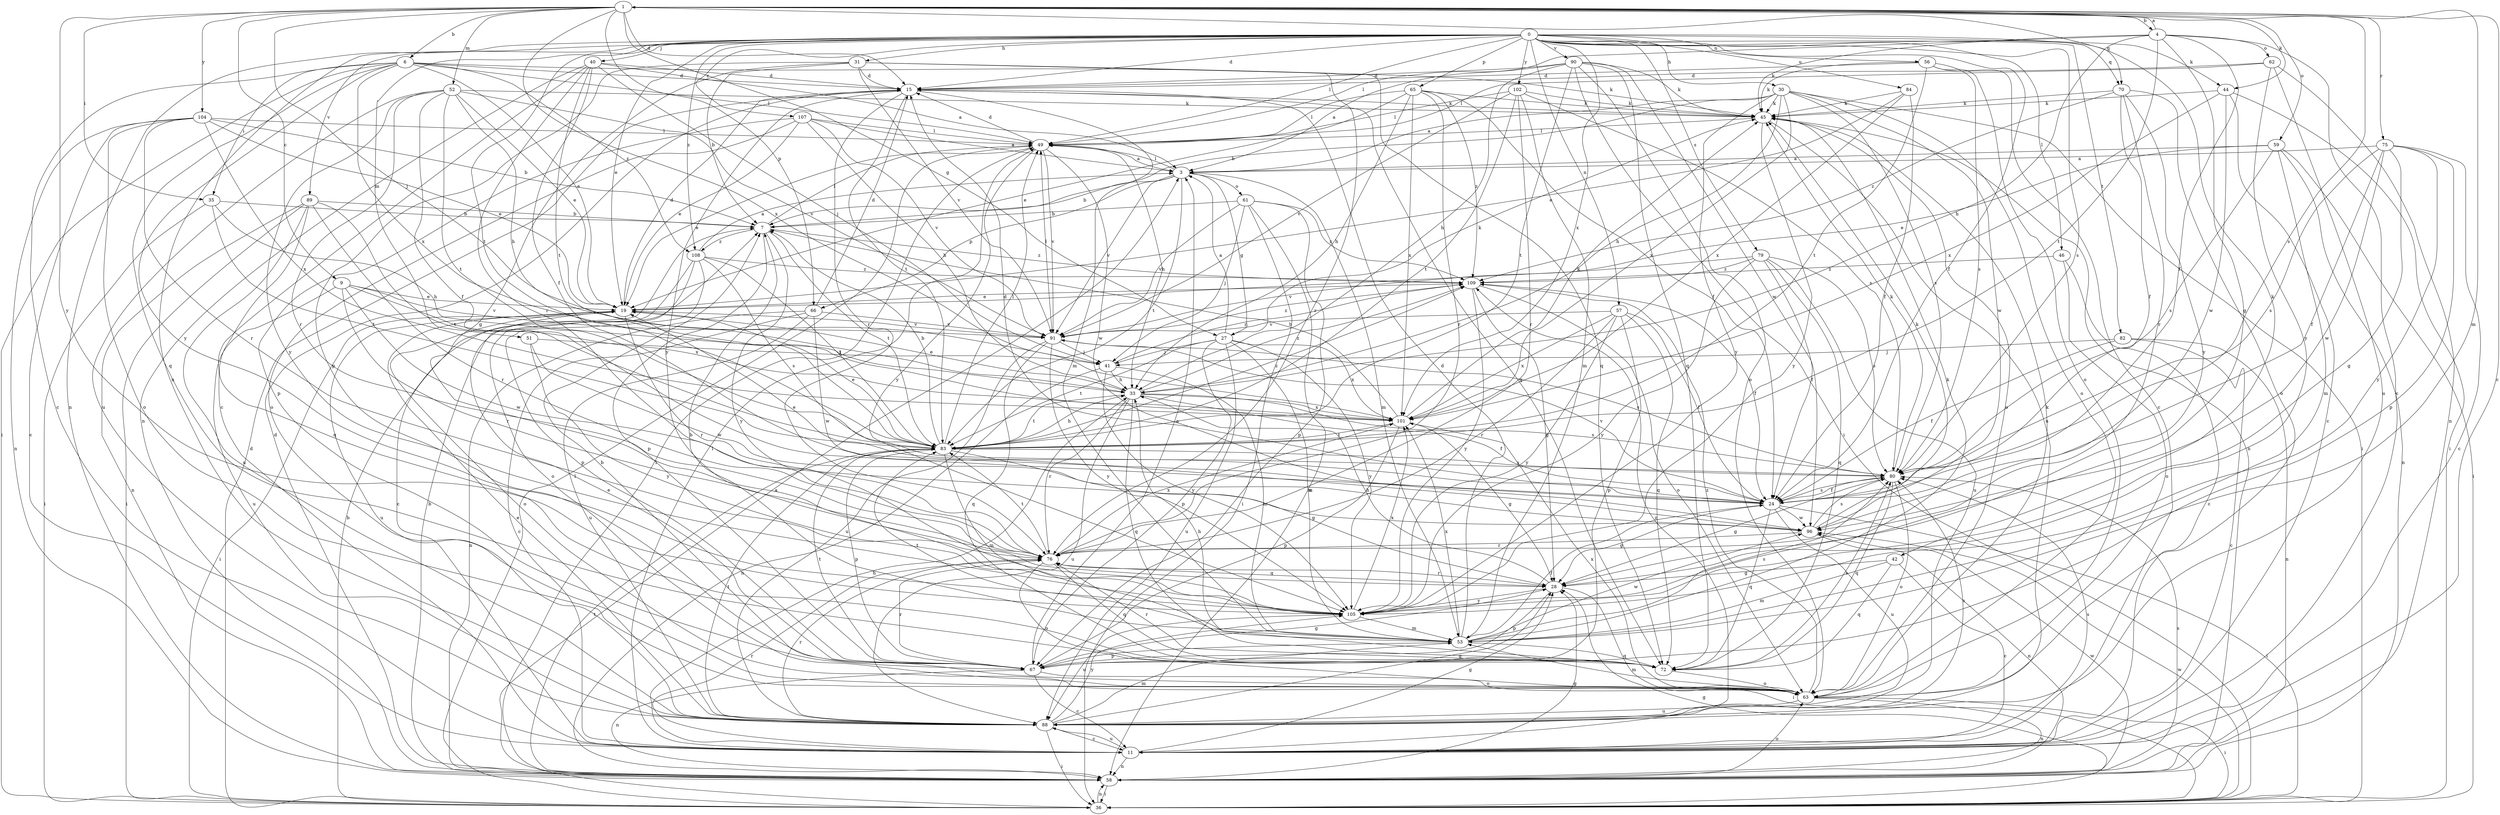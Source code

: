 strict digraph  {
0;
1;
3;
4;
6;
7;
9;
11;
15;
19;
24;
27;
28;
30;
31;
33;
35;
36;
40;
41;
42;
44;
45;
46;
49;
51;
52;
53;
56;
57;
58;
59;
61;
62;
63;
65;
66;
67;
70;
72;
75;
76;
79;
80;
82;
83;
84;
88;
89;
90;
91;
96;
101;
102;
104;
105;
107;
108;
109;
0 -> 15  [label=d];
0 -> 19  [label=e];
0 -> 24  [label=f];
0 -> 30  [label=h];
0 -> 31  [label=h];
0 -> 40  [label=j];
0 -> 42  [label=k];
0 -> 44  [label=k];
0 -> 46  [label=l];
0 -> 49  [label=l];
0 -> 51  [label=m];
0 -> 56  [label=n];
0 -> 57  [label=n];
0 -> 58  [label=n];
0 -> 65  [label=p];
0 -> 70  [label=q];
0 -> 79  [label=s];
0 -> 80  [label=s];
0 -> 82  [label=t];
0 -> 83  [label=t];
0 -> 84  [label=u];
0 -> 88  [label=u];
0 -> 89  [label=v];
0 -> 90  [label=v];
0 -> 101  [label=x];
0 -> 102  [label=y];
0 -> 107  [label=z];
0 -> 108  [label=z];
1 -> 4  [label=b];
1 -> 6  [label=b];
1 -> 9  [label=c];
1 -> 11  [label=c];
1 -> 15  [label=d];
1 -> 27  [label=g];
1 -> 35  [label=i];
1 -> 41  [label=j];
1 -> 44  [label=k];
1 -> 52  [label=m];
1 -> 53  [label=m];
1 -> 59  [label=o];
1 -> 66  [label=p];
1 -> 70  [label=q];
1 -> 75  [label=r];
1 -> 80  [label=s];
1 -> 101  [label=x];
1 -> 104  [label=y];
1 -> 105  [label=y];
3 -> 7  [label=b];
3 -> 27  [label=g];
3 -> 49  [label=l];
3 -> 53  [label=m];
3 -> 61  [label=o];
3 -> 66  [label=p];
3 -> 83  [label=t];
3 -> 91  [label=v];
4 -> 1  [label=a];
4 -> 11  [label=c];
4 -> 24  [label=f];
4 -> 28  [label=g];
4 -> 33  [label=h];
4 -> 45  [label=k];
4 -> 49  [label=l];
4 -> 62  [label=o];
4 -> 83  [label=t];
6 -> 11  [label=c];
6 -> 15  [label=d];
6 -> 19  [label=e];
6 -> 35  [label=i];
6 -> 36  [label=i];
6 -> 45  [label=k];
6 -> 49  [label=l];
6 -> 72  [label=q];
6 -> 101  [label=x];
6 -> 105  [label=y];
6 -> 108  [label=z];
7 -> 49  [label=l];
7 -> 67  [label=p];
7 -> 83  [label=t];
7 -> 105  [label=y];
7 -> 108  [label=z];
7 -> 109  [label=z];
9 -> 19  [label=e];
9 -> 76  [label=r];
9 -> 88  [label=u];
9 -> 91  [label=v];
9 -> 96  [label=w];
9 -> 101  [label=x];
11 -> 28  [label=g];
11 -> 33  [label=h];
11 -> 49  [label=l];
11 -> 58  [label=n];
11 -> 76  [label=r];
11 -> 80  [label=s];
11 -> 88  [label=u];
11 -> 109  [label=z];
15 -> 45  [label=k];
15 -> 53  [label=m];
15 -> 72  [label=q];
15 -> 76  [label=r];
15 -> 83  [label=t];
15 -> 105  [label=y];
19 -> 15  [label=d];
19 -> 36  [label=i];
19 -> 63  [label=o];
19 -> 76  [label=r];
19 -> 88  [label=u];
19 -> 91  [label=v];
24 -> 15  [label=d];
24 -> 19  [label=e];
24 -> 28  [label=g];
24 -> 36  [label=i];
24 -> 72  [label=q];
24 -> 80  [label=s];
24 -> 88  [label=u];
24 -> 91  [label=v];
24 -> 96  [label=w];
27 -> 3  [label=a];
27 -> 41  [label=j];
27 -> 45  [label=k];
27 -> 53  [label=m];
27 -> 67  [label=p];
27 -> 83  [label=t];
27 -> 88  [label=u];
27 -> 101  [label=x];
27 -> 105  [label=y];
28 -> 33  [label=h];
28 -> 36  [label=i];
28 -> 67  [label=p];
28 -> 76  [label=r];
28 -> 105  [label=y];
30 -> 3  [label=a];
30 -> 7  [label=b];
30 -> 33  [label=h];
30 -> 36  [label=i];
30 -> 45  [label=k];
30 -> 63  [label=o];
30 -> 80  [label=s];
30 -> 96  [label=w];
30 -> 101  [label=x];
30 -> 105  [label=y];
31 -> 7  [label=b];
31 -> 15  [label=d];
31 -> 28  [label=g];
31 -> 67  [label=p];
31 -> 72  [label=q];
31 -> 76  [label=r];
31 -> 91  [label=v];
33 -> 19  [label=e];
33 -> 24  [label=f];
33 -> 72  [label=q];
33 -> 76  [label=r];
33 -> 80  [label=s];
33 -> 83  [label=t];
33 -> 88  [label=u];
33 -> 101  [label=x];
33 -> 109  [label=z];
35 -> 7  [label=b];
35 -> 33  [label=h];
35 -> 36  [label=i];
35 -> 83  [label=t];
36 -> 3  [label=a];
36 -> 7  [label=b];
36 -> 15  [label=d];
36 -> 28  [label=g];
36 -> 49  [label=l];
36 -> 58  [label=n];
36 -> 96  [label=w];
40 -> 3  [label=a];
40 -> 11  [label=c];
40 -> 15  [label=d];
40 -> 24  [label=f];
40 -> 41  [label=j];
40 -> 58  [label=n];
40 -> 76  [label=r];
40 -> 83  [label=t];
41 -> 33  [label=h];
41 -> 53  [label=m];
41 -> 58  [label=n];
41 -> 105  [label=y];
41 -> 109  [label=z];
42 -> 11  [label=c];
42 -> 28  [label=g];
42 -> 53  [label=m];
42 -> 72  [label=q];
44 -> 11  [label=c];
44 -> 36  [label=i];
44 -> 45  [label=k];
44 -> 96  [label=w];
44 -> 101  [label=x];
45 -> 49  [label=l];
45 -> 58  [label=n];
45 -> 63  [label=o];
45 -> 88  [label=u];
45 -> 105  [label=y];
46 -> 11  [label=c];
46 -> 63  [label=o];
46 -> 109  [label=z];
49 -> 3  [label=a];
49 -> 15  [label=d];
49 -> 19  [label=e];
49 -> 33  [label=h];
49 -> 91  [label=v];
49 -> 96  [label=w];
49 -> 105  [label=y];
51 -> 41  [label=j];
51 -> 96  [label=w];
51 -> 105  [label=y];
52 -> 19  [label=e];
52 -> 24  [label=f];
52 -> 33  [label=h];
52 -> 45  [label=k];
52 -> 76  [label=r];
52 -> 83  [label=t];
52 -> 88  [label=u];
52 -> 91  [label=v];
52 -> 105  [label=y];
53 -> 7  [label=b];
53 -> 15  [label=d];
53 -> 24  [label=f];
53 -> 45  [label=k];
53 -> 67  [label=p];
53 -> 72  [label=q];
53 -> 80  [label=s];
53 -> 83  [label=t];
53 -> 96  [label=w];
53 -> 101  [label=x];
56 -> 11  [label=c];
56 -> 15  [label=d];
56 -> 45  [label=k];
56 -> 63  [label=o];
56 -> 80  [label=s];
56 -> 83  [label=t];
57 -> 24  [label=f];
57 -> 67  [label=p];
57 -> 72  [label=q];
57 -> 76  [label=r];
57 -> 91  [label=v];
57 -> 101  [label=x];
57 -> 105  [label=y];
58 -> 7  [label=b];
58 -> 15  [label=d];
58 -> 28  [label=g];
58 -> 36  [label=i];
58 -> 49  [label=l];
58 -> 63  [label=o];
58 -> 80  [label=s];
58 -> 83  [label=t];
58 -> 96  [label=w];
59 -> 3  [label=a];
59 -> 19  [label=e];
59 -> 36  [label=i];
59 -> 53  [label=m];
59 -> 58  [label=n];
59 -> 80  [label=s];
61 -> 7  [label=b];
61 -> 36  [label=i];
61 -> 41  [label=j];
61 -> 58  [label=n];
61 -> 67  [label=p];
61 -> 91  [label=v];
61 -> 109  [label=z];
62 -> 15  [label=d];
62 -> 49  [label=l];
62 -> 58  [label=n];
62 -> 88  [label=u];
62 -> 105  [label=y];
63 -> 7  [label=b];
63 -> 36  [label=i];
63 -> 45  [label=k];
63 -> 53  [label=m];
63 -> 58  [label=n];
63 -> 88  [label=u];
63 -> 101  [label=x];
63 -> 109  [label=z];
65 -> 19  [label=e];
65 -> 24  [label=f];
65 -> 33  [label=h];
65 -> 45  [label=k];
65 -> 49  [label=l];
65 -> 76  [label=r];
65 -> 101  [label=x];
65 -> 109  [label=z];
66 -> 11  [label=c];
66 -> 15  [label=d];
66 -> 58  [label=n];
66 -> 88  [label=u];
66 -> 91  [label=v];
66 -> 96  [label=w];
67 -> 3  [label=a];
67 -> 11  [label=c];
67 -> 19  [label=e];
67 -> 28  [label=g];
67 -> 58  [label=n];
67 -> 63  [label=o];
67 -> 76  [label=r];
67 -> 83  [label=t];
70 -> 24  [label=f];
70 -> 45  [label=k];
70 -> 63  [label=o];
70 -> 76  [label=r];
70 -> 105  [label=y];
70 -> 109  [label=z];
72 -> 33  [label=h];
72 -> 63  [label=o];
72 -> 76  [label=r];
72 -> 80  [label=s];
75 -> 3  [label=a];
75 -> 11  [label=c];
75 -> 24  [label=f];
75 -> 28  [label=g];
75 -> 67  [label=p];
75 -> 80  [label=s];
75 -> 96  [label=w];
75 -> 105  [label=y];
76 -> 28  [label=g];
76 -> 63  [label=o];
76 -> 72  [label=q];
76 -> 83  [label=t];
76 -> 101  [label=x];
79 -> 24  [label=f];
79 -> 72  [label=q];
79 -> 80  [label=s];
79 -> 88  [label=u];
79 -> 91  [label=v];
79 -> 105  [label=y];
79 -> 109  [label=z];
80 -> 24  [label=f];
80 -> 28  [label=g];
80 -> 45  [label=k];
80 -> 63  [label=o];
80 -> 72  [label=q];
82 -> 11  [label=c];
82 -> 24  [label=f];
82 -> 41  [label=j];
82 -> 58  [label=n];
83 -> 7  [label=b];
83 -> 19  [label=e];
83 -> 28  [label=g];
83 -> 33  [label=h];
83 -> 49  [label=l];
83 -> 53  [label=m];
83 -> 67  [label=p];
83 -> 80  [label=s];
83 -> 109  [label=z];
84 -> 19  [label=e];
84 -> 24  [label=f];
84 -> 45  [label=k];
84 -> 101  [label=x];
88 -> 11  [label=c];
88 -> 19  [label=e];
88 -> 28  [label=g];
88 -> 36  [label=i];
88 -> 53  [label=m];
88 -> 76  [label=r];
88 -> 80  [label=s];
88 -> 83  [label=t];
88 -> 105  [label=y];
89 -> 7  [label=b];
89 -> 36  [label=i];
89 -> 58  [label=n];
89 -> 72  [label=q];
89 -> 76  [label=r];
89 -> 83  [label=t];
89 -> 88  [label=u];
90 -> 3  [label=a];
90 -> 15  [label=d];
90 -> 33  [label=h];
90 -> 36  [label=i];
90 -> 45  [label=k];
90 -> 63  [label=o];
90 -> 72  [label=q];
90 -> 83  [label=t];
90 -> 96  [label=w];
91 -> 41  [label=j];
91 -> 49  [label=l];
91 -> 72  [label=q];
91 -> 80  [label=s];
91 -> 88  [label=u];
91 -> 105  [label=y];
91 -> 109  [label=z];
96 -> 45  [label=k];
96 -> 58  [label=n];
96 -> 76  [label=r];
96 -> 80  [label=s];
101 -> 7  [label=b];
101 -> 28  [label=g];
101 -> 45  [label=k];
101 -> 67  [label=p];
101 -> 83  [label=t];
102 -> 45  [label=k];
102 -> 49  [label=l];
102 -> 53  [label=m];
102 -> 76  [label=r];
102 -> 80  [label=s];
102 -> 83  [label=t];
102 -> 91  [label=v];
104 -> 7  [label=b];
104 -> 11  [label=c];
104 -> 19  [label=e];
104 -> 49  [label=l];
104 -> 58  [label=n];
104 -> 63  [label=o];
104 -> 76  [label=r];
104 -> 101  [label=x];
105 -> 53  [label=m];
105 -> 88  [label=u];
105 -> 101  [label=x];
107 -> 3  [label=a];
107 -> 19  [label=e];
107 -> 33  [label=h];
107 -> 49  [label=l];
107 -> 63  [label=o];
107 -> 67  [label=p];
107 -> 91  [label=v];
108 -> 3  [label=a];
108 -> 11  [label=c];
108 -> 63  [label=o];
108 -> 67  [label=p];
108 -> 80  [label=s];
108 -> 83  [label=t];
108 -> 109  [label=z];
109 -> 19  [label=e];
109 -> 24  [label=f];
109 -> 28  [label=g];
109 -> 63  [label=o];
109 -> 105  [label=y];
}
